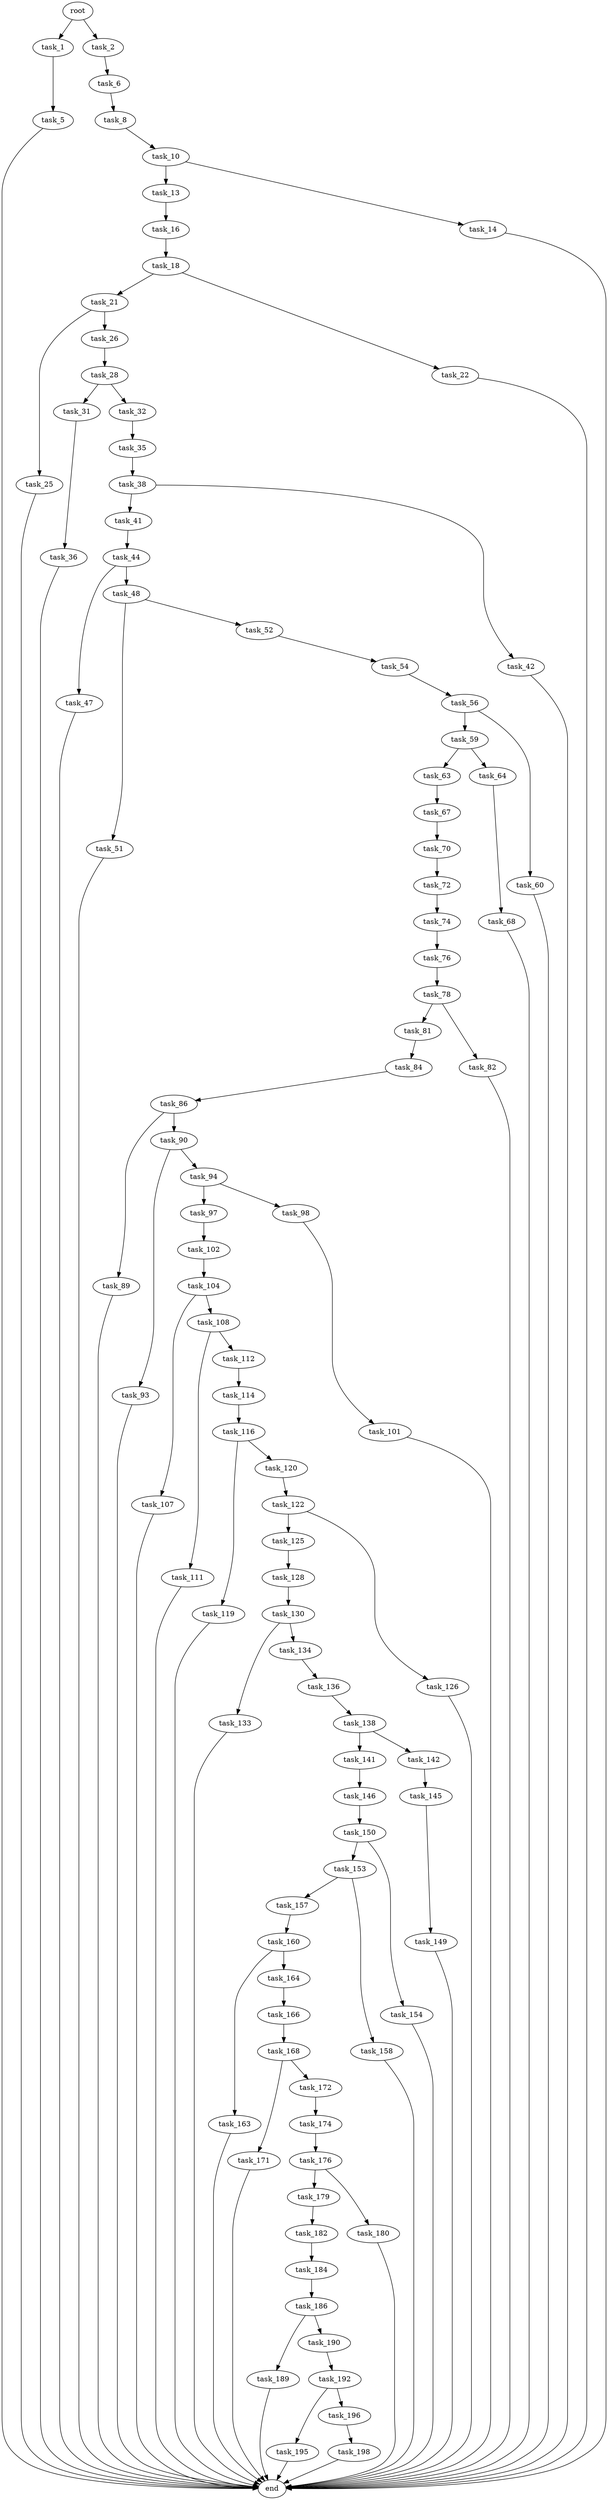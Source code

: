 digraph G {
  root [size="0.000000"];
  task_1 [size="134217728000.000000"];
  task_2 [size="1904470711.000000"];
  task_5 [size="8589934592.000000"];
  task_6 [size="442530402506.000000"];
  task_8 [size="28991029248.000000"];
  task_10 [size="11123456709.000000"];
  task_13 [size="1073741824000.000000"];
  task_14 [size="782757789696.000000"];
  task_16 [size="1073741824000.000000"];
  task_18 [size="11141663944.000000"];
  task_21 [size="200763832677.000000"];
  task_22 [size="16918200323.000000"];
  task_25 [size="59407071479.000000"];
  task_26 [size="6543867852.000000"];
  task_28 [size="6915689843.000000"];
  task_31 [size="549755813888.000000"];
  task_32 [size="485379152502.000000"];
  task_35 [size="4486522555.000000"];
  task_36 [size="12360472881.000000"];
  task_38 [size="33909124999.000000"];
  task_41 [size="98805281865.000000"];
  task_42 [size="225787672973.000000"];
  task_44 [size="102199614129.000000"];
  task_47 [size="12966568692.000000"];
  task_48 [size="876562208854.000000"];
  task_51 [size="6536589860.000000"];
  task_52 [size="213191756088.000000"];
  task_54 [size="1073741824000.000000"];
  task_56 [size="81653727620.000000"];
  task_59 [size="8741535918.000000"];
  task_60 [size="439841624673.000000"];
  task_63 [size="28991029248.000000"];
  task_64 [size="231928233984.000000"];
  task_67 [size="8589934592.000000"];
  task_68 [size="134217728000.000000"];
  task_70 [size="1839638105.000000"];
  task_72 [size="13623002474.000000"];
  task_74 [size="549755813888.000000"];
  task_76 [size="40197477513.000000"];
  task_78 [size="1073741824000.000000"];
  task_81 [size="134217728000.000000"];
  task_82 [size="1073741824000.000000"];
  task_84 [size="549755813888.000000"];
  task_86 [size="311557976003.000000"];
  task_89 [size="134217728000.000000"];
  task_90 [size="231928233984.000000"];
  task_93 [size="5241008722.000000"];
  task_94 [size="620649726875.000000"];
  task_97 [size="782757789696.000000"];
  task_98 [size="25551974427.000000"];
  task_101 [size="461997917198.000000"];
  task_102 [size="6253541999.000000"];
  task_104 [size="95769880745.000000"];
  task_107 [size="782757789696.000000"];
  task_108 [size="549755813888.000000"];
  task_111 [size="231928233984.000000"];
  task_112 [size="549755813888.000000"];
  task_114 [size="356214592635.000000"];
  task_116 [size="35546098607.000000"];
  task_119 [size="20878838753.000000"];
  task_120 [size="451109887397.000000"];
  task_122 [size="109766006678.000000"];
  task_125 [size="3948960976.000000"];
  task_126 [size="8589934592.000000"];
  task_128 [size="99884816897.000000"];
  task_130 [size="2394437252.000000"];
  task_133 [size="63923835654.000000"];
  task_134 [size="1073741824000.000000"];
  task_136 [size="36395047732.000000"];
  task_138 [size="68719476736.000000"];
  task_141 [size="10002796144.000000"];
  task_142 [size="2383356772.000000"];
  task_145 [size="3208462639.000000"];
  task_146 [size="2293743321.000000"];
  task_149 [size="7243025323.000000"];
  task_150 [size="1073741824000.000000"];
  task_153 [size="93722490723.000000"];
  task_154 [size="549755813888.000000"];
  task_157 [size="8589934592.000000"];
  task_158 [size="785453756327.000000"];
  task_160 [size="220916750529.000000"];
  task_163 [size="39833838395.000000"];
  task_164 [size="231928233984.000000"];
  task_166 [size="1073741824000.000000"];
  task_168 [size="68719476736.000000"];
  task_171 [size="231928233984.000000"];
  task_172 [size="28998023549.000000"];
  task_174 [size="1386455655.000000"];
  task_176 [size="15555532213.000000"];
  task_179 [size="276782943641.000000"];
  task_180 [size="134217728000.000000"];
  task_182 [size="11301627795.000000"];
  task_184 [size="334416492314.000000"];
  task_186 [size="15839412380.000000"];
  task_189 [size="4751094811.000000"];
  task_190 [size="368293445632.000000"];
  task_192 [size="695030807226.000000"];
  task_195 [size="438560893097.000000"];
  task_196 [size="373521333787.000000"];
  task_198 [size="368293445632.000000"];
  end [size="0.000000"];

  root -> task_1 [size="1.000000"];
  root -> task_2 [size="1.000000"];
  task_1 -> task_5 [size="209715200.000000"];
  task_2 -> task_6 [size="75497472.000000"];
  task_5 -> end [size="1.000000"];
  task_6 -> task_8 [size="301989888.000000"];
  task_8 -> task_10 [size="75497472.000000"];
  task_10 -> task_13 [size="209715200.000000"];
  task_10 -> task_14 [size="209715200.000000"];
  task_13 -> task_16 [size="838860800.000000"];
  task_14 -> end [size="1.000000"];
  task_16 -> task_18 [size="838860800.000000"];
  task_18 -> task_21 [size="209715200.000000"];
  task_18 -> task_22 [size="209715200.000000"];
  task_21 -> task_25 [size="134217728.000000"];
  task_21 -> task_26 [size="134217728.000000"];
  task_22 -> end [size="1.000000"];
  task_25 -> end [size="1.000000"];
  task_26 -> task_28 [size="536870912.000000"];
  task_28 -> task_31 [size="134217728.000000"];
  task_28 -> task_32 [size="134217728.000000"];
  task_31 -> task_36 [size="536870912.000000"];
  task_32 -> task_35 [size="411041792.000000"];
  task_35 -> task_38 [size="209715200.000000"];
  task_36 -> end [size="1.000000"];
  task_38 -> task_41 [size="679477248.000000"];
  task_38 -> task_42 [size="679477248.000000"];
  task_41 -> task_44 [size="75497472.000000"];
  task_42 -> end [size="1.000000"];
  task_44 -> task_47 [size="75497472.000000"];
  task_44 -> task_48 [size="75497472.000000"];
  task_47 -> end [size="1.000000"];
  task_48 -> task_51 [size="679477248.000000"];
  task_48 -> task_52 [size="679477248.000000"];
  task_51 -> end [size="1.000000"];
  task_52 -> task_54 [size="838860800.000000"];
  task_54 -> task_56 [size="838860800.000000"];
  task_56 -> task_59 [size="75497472.000000"];
  task_56 -> task_60 [size="75497472.000000"];
  task_59 -> task_63 [size="838860800.000000"];
  task_59 -> task_64 [size="838860800.000000"];
  task_60 -> end [size="1.000000"];
  task_63 -> task_67 [size="75497472.000000"];
  task_64 -> task_68 [size="301989888.000000"];
  task_67 -> task_70 [size="33554432.000000"];
  task_68 -> end [size="1.000000"];
  task_70 -> task_72 [size="134217728.000000"];
  task_72 -> task_74 [size="33554432.000000"];
  task_74 -> task_76 [size="536870912.000000"];
  task_76 -> task_78 [size="838860800.000000"];
  task_78 -> task_81 [size="838860800.000000"];
  task_78 -> task_82 [size="838860800.000000"];
  task_81 -> task_84 [size="209715200.000000"];
  task_82 -> end [size="1.000000"];
  task_84 -> task_86 [size="536870912.000000"];
  task_86 -> task_89 [size="301989888.000000"];
  task_86 -> task_90 [size="301989888.000000"];
  task_89 -> end [size="1.000000"];
  task_90 -> task_93 [size="301989888.000000"];
  task_90 -> task_94 [size="301989888.000000"];
  task_93 -> end [size="1.000000"];
  task_94 -> task_97 [size="536870912.000000"];
  task_94 -> task_98 [size="536870912.000000"];
  task_97 -> task_102 [size="679477248.000000"];
  task_98 -> task_101 [size="411041792.000000"];
  task_101 -> end [size="1.000000"];
  task_102 -> task_104 [size="134217728.000000"];
  task_104 -> task_107 [size="134217728.000000"];
  task_104 -> task_108 [size="134217728.000000"];
  task_107 -> end [size="1.000000"];
  task_108 -> task_111 [size="536870912.000000"];
  task_108 -> task_112 [size="536870912.000000"];
  task_111 -> end [size="1.000000"];
  task_112 -> task_114 [size="536870912.000000"];
  task_114 -> task_116 [size="301989888.000000"];
  task_116 -> task_119 [size="33554432.000000"];
  task_116 -> task_120 [size="33554432.000000"];
  task_119 -> end [size="1.000000"];
  task_120 -> task_122 [size="536870912.000000"];
  task_122 -> task_125 [size="209715200.000000"];
  task_122 -> task_126 [size="209715200.000000"];
  task_125 -> task_128 [size="75497472.000000"];
  task_126 -> end [size="1.000000"];
  task_128 -> task_130 [size="209715200.000000"];
  task_130 -> task_133 [size="75497472.000000"];
  task_130 -> task_134 [size="75497472.000000"];
  task_133 -> end [size="1.000000"];
  task_134 -> task_136 [size="838860800.000000"];
  task_136 -> task_138 [size="679477248.000000"];
  task_138 -> task_141 [size="134217728.000000"];
  task_138 -> task_142 [size="134217728.000000"];
  task_141 -> task_146 [size="838860800.000000"];
  task_142 -> task_145 [size="75497472.000000"];
  task_145 -> task_149 [size="134217728.000000"];
  task_146 -> task_150 [size="134217728.000000"];
  task_149 -> end [size="1.000000"];
  task_150 -> task_153 [size="838860800.000000"];
  task_150 -> task_154 [size="838860800.000000"];
  task_153 -> task_157 [size="134217728.000000"];
  task_153 -> task_158 [size="134217728.000000"];
  task_154 -> end [size="1.000000"];
  task_157 -> task_160 [size="33554432.000000"];
  task_158 -> end [size="1.000000"];
  task_160 -> task_163 [size="411041792.000000"];
  task_160 -> task_164 [size="411041792.000000"];
  task_163 -> end [size="1.000000"];
  task_164 -> task_166 [size="301989888.000000"];
  task_166 -> task_168 [size="838860800.000000"];
  task_168 -> task_171 [size="134217728.000000"];
  task_168 -> task_172 [size="134217728.000000"];
  task_171 -> end [size="1.000000"];
  task_172 -> task_174 [size="838860800.000000"];
  task_174 -> task_176 [size="33554432.000000"];
  task_176 -> task_179 [size="679477248.000000"];
  task_176 -> task_180 [size="679477248.000000"];
  task_179 -> task_182 [size="411041792.000000"];
  task_180 -> end [size="1.000000"];
  task_182 -> task_184 [size="301989888.000000"];
  task_184 -> task_186 [size="536870912.000000"];
  task_186 -> task_189 [size="301989888.000000"];
  task_186 -> task_190 [size="301989888.000000"];
  task_189 -> end [size="1.000000"];
  task_190 -> task_192 [size="411041792.000000"];
  task_192 -> task_195 [size="679477248.000000"];
  task_192 -> task_196 [size="679477248.000000"];
  task_195 -> end [size="1.000000"];
  task_196 -> task_198 [size="411041792.000000"];
  task_198 -> end [size="1.000000"];
}
